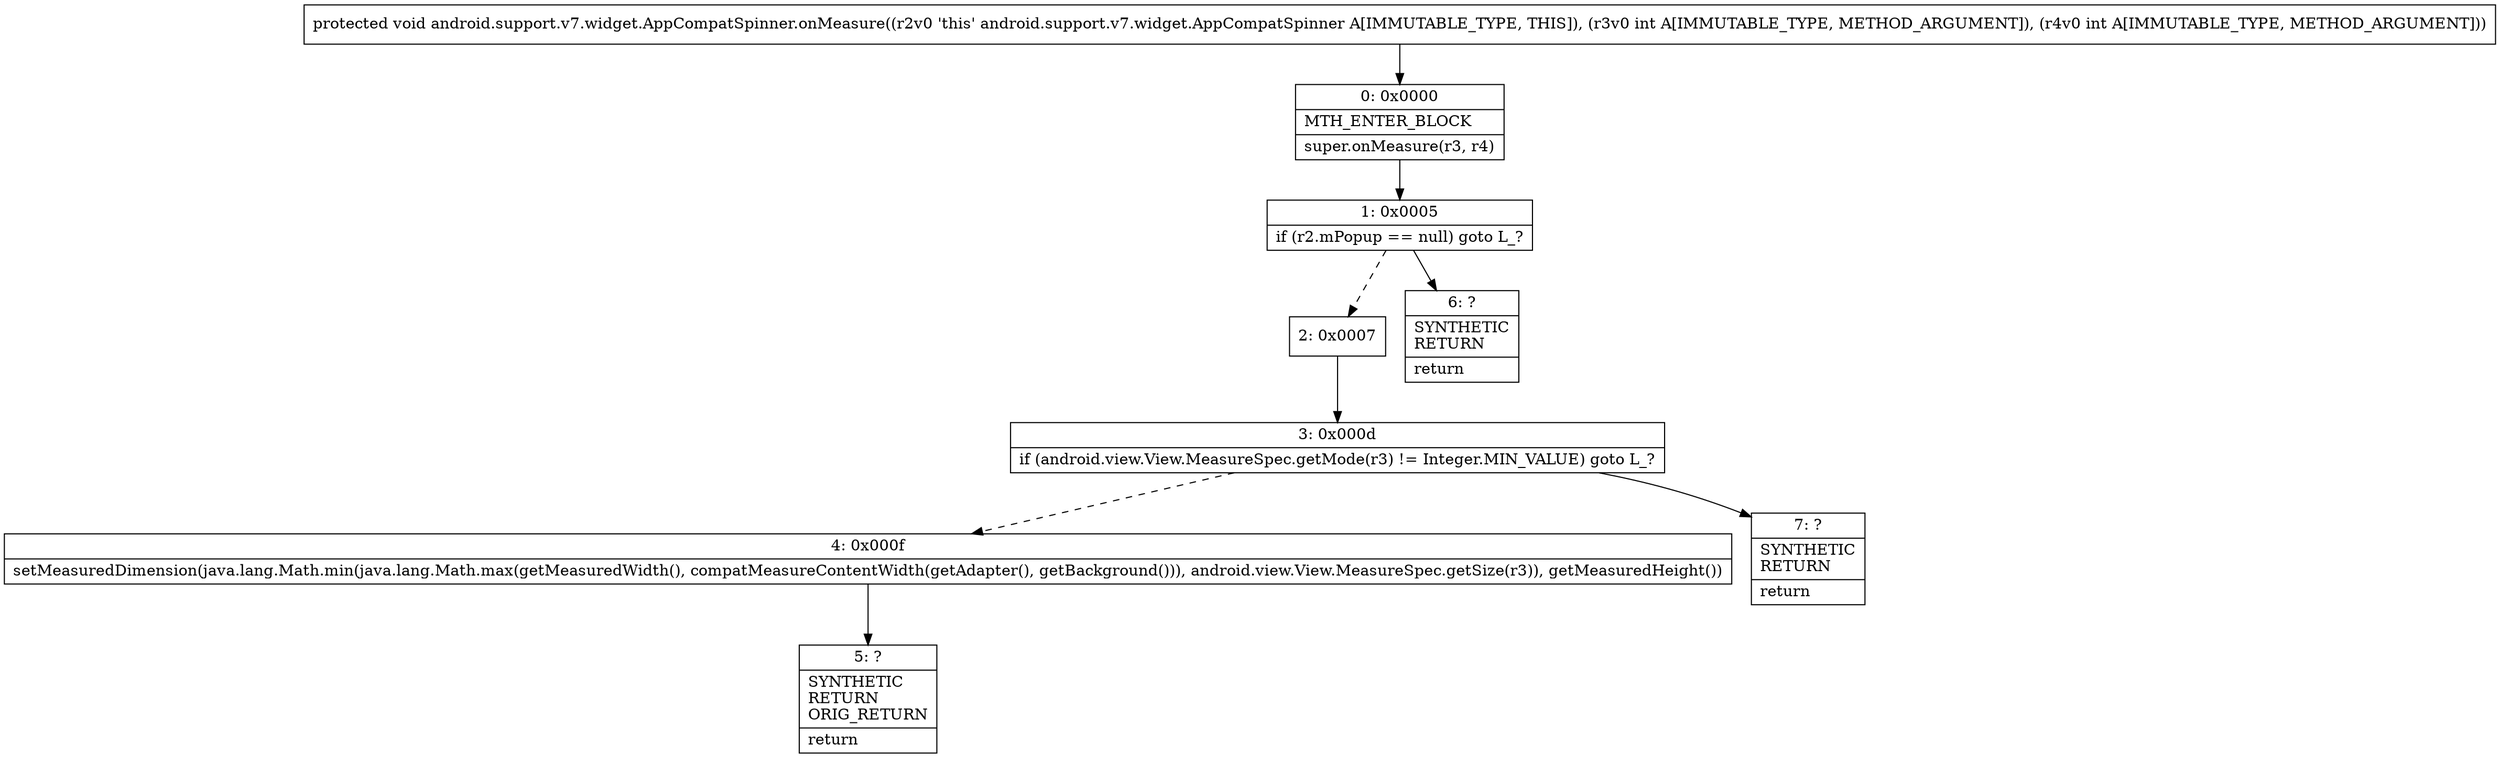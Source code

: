 digraph "CFG forandroid.support.v7.widget.AppCompatSpinner.onMeasure(II)V" {
Node_0 [shape=record,label="{0\:\ 0x0000|MTH_ENTER_BLOCK\l|super.onMeasure(r3, r4)\l}"];
Node_1 [shape=record,label="{1\:\ 0x0005|if (r2.mPopup == null) goto L_?\l}"];
Node_2 [shape=record,label="{2\:\ 0x0007}"];
Node_3 [shape=record,label="{3\:\ 0x000d|if (android.view.View.MeasureSpec.getMode(r3) != Integer.MIN_VALUE) goto L_?\l}"];
Node_4 [shape=record,label="{4\:\ 0x000f|setMeasuredDimension(java.lang.Math.min(java.lang.Math.max(getMeasuredWidth(), compatMeasureContentWidth(getAdapter(), getBackground())), android.view.View.MeasureSpec.getSize(r3)), getMeasuredHeight())\l}"];
Node_5 [shape=record,label="{5\:\ ?|SYNTHETIC\lRETURN\lORIG_RETURN\l|return\l}"];
Node_6 [shape=record,label="{6\:\ ?|SYNTHETIC\lRETURN\l|return\l}"];
Node_7 [shape=record,label="{7\:\ ?|SYNTHETIC\lRETURN\l|return\l}"];
MethodNode[shape=record,label="{protected void android.support.v7.widget.AppCompatSpinner.onMeasure((r2v0 'this' android.support.v7.widget.AppCompatSpinner A[IMMUTABLE_TYPE, THIS]), (r3v0 int A[IMMUTABLE_TYPE, METHOD_ARGUMENT]), (r4v0 int A[IMMUTABLE_TYPE, METHOD_ARGUMENT])) }"];
MethodNode -> Node_0;
Node_0 -> Node_1;
Node_1 -> Node_2[style=dashed];
Node_1 -> Node_6;
Node_2 -> Node_3;
Node_3 -> Node_4[style=dashed];
Node_3 -> Node_7;
Node_4 -> Node_5;
}

